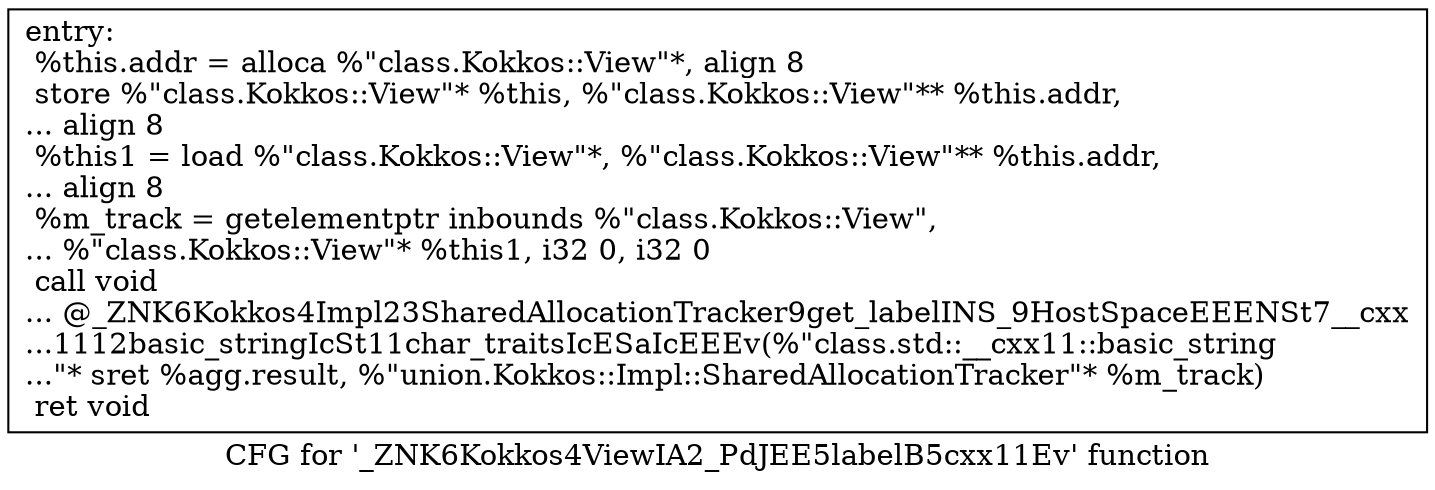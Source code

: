 digraph "CFG for '_ZNK6Kokkos4ViewIA2_PdJEE5labelB5cxx11Ev' function" {
	label="CFG for '_ZNK6Kokkos4ViewIA2_PdJEE5labelB5cxx11Ev' function";

	Node0x5e4a190 [shape=record,label="{entry:\l  %this.addr = alloca %\"class.Kokkos::View\"*, align 8\l  store %\"class.Kokkos::View\"* %this, %\"class.Kokkos::View\"** %this.addr,\l... align 8\l  %this1 = load %\"class.Kokkos::View\"*, %\"class.Kokkos::View\"** %this.addr,\l... align 8\l  %m_track = getelementptr inbounds %\"class.Kokkos::View\",\l... %\"class.Kokkos::View\"* %this1, i32 0, i32 0\l  call void\l... @_ZNK6Kokkos4Impl23SharedAllocationTracker9get_labelINS_9HostSpaceEEENSt7__cxx\l...1112basic_stringIcSt11char_traitsIcESaIcEEEv(%\"class.std::__cxx11::basic_string\l...\"* sret %agg.result, %\"union.Kokkos::Impl::SharedAllocationTracker\"* %m_track)\l  ret void\l}"];
}
